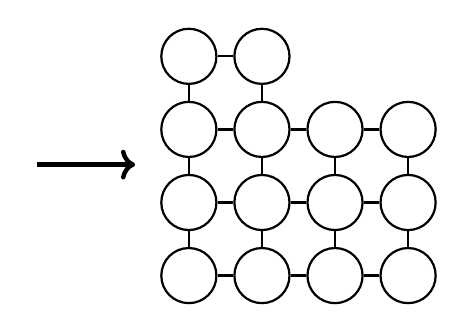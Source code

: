 \begin{tikzpicture}
    \tikzstyle{node} = [circle, draw, thick, minimum size=0.7cm]
	\tikzstyle{edge} = [thick]

    \node (u00) [node] {};
    \node (u01) [node, right=0.2cm of u00] {};
    \node (u1) [node, below=0.2cm of u00] {};
    \node (u2) [node, right=0.2cm of u1] {};
    \node (u3) [node, right=0.2cm of u2] {};
    \node (u4) [node, right=0.2cm of u3] {};
    \node (u5) [node, below=0.2cm of u1] {};
    \node (u6) [node, right=0.2cm of u5] {};
    \node (u7) [node, right=0.2cm of u6] {};
    \node (u8) [node, right=0.2cm of u7] {};
    \node (u9) [node, below=0.2cm of u5] {};
    \node (u10) [node, right=0.2cm of u9] {};
    \node (u11) [node, right=0.2cm of u10] {};
    \node (u12) [node, right=0.2cm of u11] {};

    \node (p1) [above left = 0.1cm and 0.3cm of u5] {};
    \node (p2) [left = 1.0cm of p1] {};
    \draw[->, ultra thick, color=black] ($(p2) + (0.0, 0.0)$) -> ($(p1) + (0.0, 0.0)$);

    \draw (u00) edge [edge] (u01);
    \draw (u1) edge [edge] (u2);
    \draw (u2) edge [edge] (u3);
    \draw (u3) edge [edge] (u4);
    \draw (u5) edge [edge] (u6);
    \draw (u6) edge [edge] (u7);
    \draw (u7) edge [edge] (u8);
    \draw (u9) edge [edge] (u10);
    \draw (u10) edge [edge] (u11);
    \draw (u11) edge [edge] (u12);
    \draw (u00) edge [edge] (u1);
    \draw (u01) edge [edge] (u2);
    \draw (u1) edge [edge] (u5);
    \draw (u2) edge [edge] (u6);
    \draw (u3) edge [edge] (u7);
    \draw (u4) edge [edge] (u8);
    \draw (u5) edge [edge] (u9);
    \draw (u6) edge [edge] (u10);
    \draw (u7) edge [edge] (u11);
    \draw (u8) edge [edge] (u12);

\end{tikzpicture}